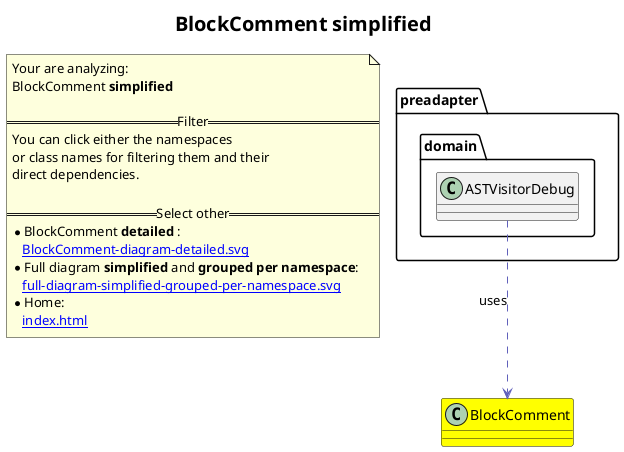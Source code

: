 @startuml
skinparam linetype ortho
title <size:20>BlockComment **simplified** </size>
note "Your are analyzing:\nBlockComment **simplified** \n\n==Filter==\nYou can click either the namespaces \nor class names for filtering them and their\ndirect dependencies.\n\n==Select other==\n* BlockComment **detailed** :\n   [[BlockComment-diagram-detailed.svg]]\n* Full diagram **simplified** and **grouped per namespace**:\n   [[full-diagram-simplified-grouped-per-namespace.svg]]\n* Home:\n   [[index.html]]" as FloatingNote
class BlockComment [[BlockComment-diagram-simplified.svg]] #yellow {
}
  class preadapter.domain.ASTVisitorDebug [[preadapter.domain.ASTVisitorDebug-diagram-simplified.svg]]  {
  }
 ' *************************************** 
 ' *************************************** 
 ' *************************************** 
' Class relations extracted from namespace:
' 
' Class relations extracted from namespace:
' preadapter.domain
preadapter.domain.ASTVisitorDebug .[#6060BB].> BlockComment  : uses 
@enduml